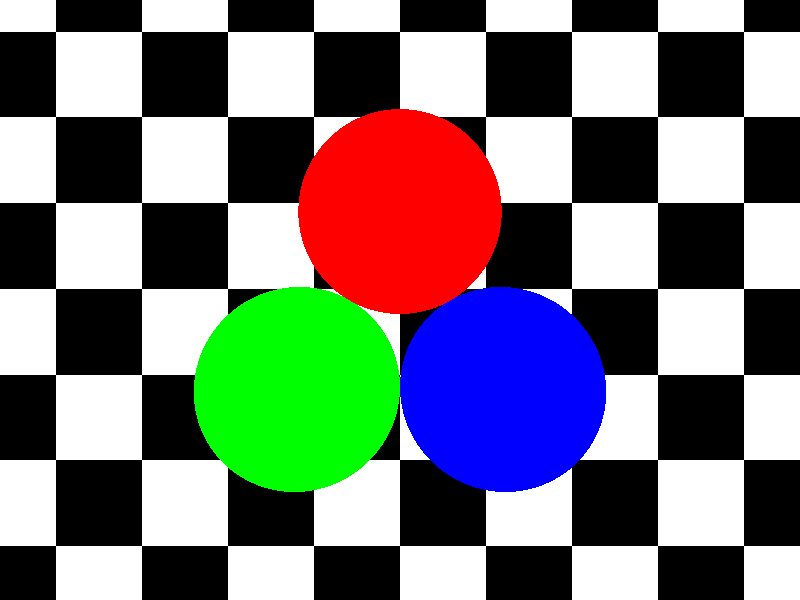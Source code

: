 #include "colors.inc"


camera{
 location <1, 6, 0.87>
 look_at<1, 0, 0.87>
}

light_source{<1, 5, 0.83> color White}

sphere{
 <0, 0, 0>, 1
 pigment{color Green}
}

sphere{
 <2, 0, 0>, 1
 pigment{color Blue}
}

sphere{
 <1, 0, 1.73>, 1
 pigment{color Red}
}

plane{ <0, 1, 0>, -1
 pigment{ checker Black White}
}